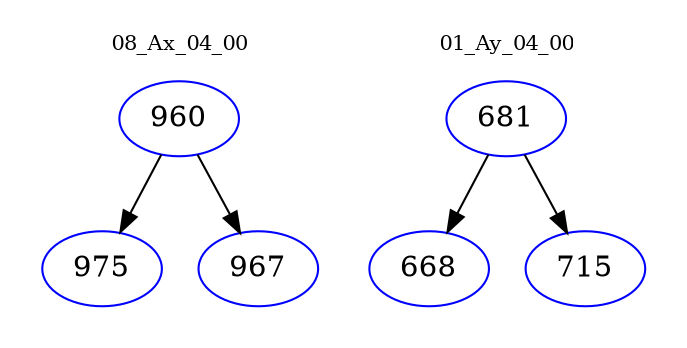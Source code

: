 digraph{
subgraph cluster_0 {
color = white
label = "08_Ax_04_00";
fontsize=10;
T0_960 [label="960", color="blue"]
T0_960 -> T0_975 [color="black"]
T0_975 [label="975", color="blue"]
T0_960 -> T0_967 [color="black"]
T0_967 [label="967", color="blue"]
}
subgraph cluster_1 {
color = white
label = "01_Ay_04_00";
fontsize=10;
T1_681 [label="681", color="blue"]
T1_681 -> T1_668 [color="black"]
T1_668 [label="668", color="blue"]
T1_681 -> T1_715 [color="black"]
T1_715 [label="715", color="blue"]
}
}
